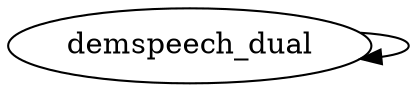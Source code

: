 /* Created by mdot for Matlab */
digraph m2html {
  demspeech_dual -> demspeech_dual;

  demspeech_dual [URL="demspeech_dual.html"];
}